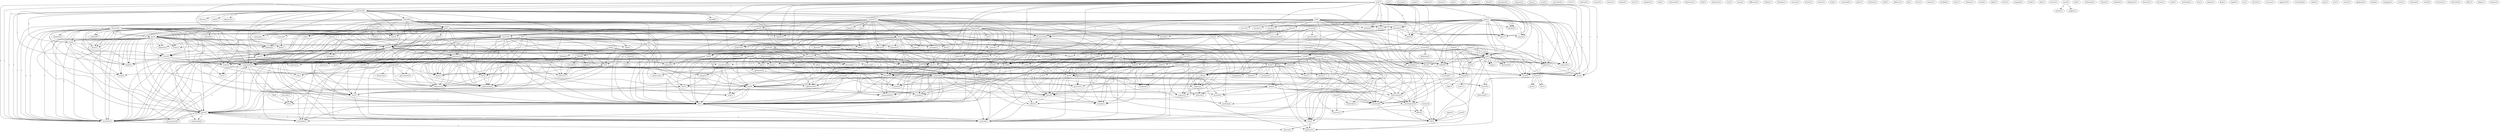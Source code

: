 digraph G {
  outcome [ label="outcome(2)" ];
  come [ label="come(3)" ];
  run [ label="run(2)" ];
  didn [ label="didn(2)" ];
  patience [ label="patience(1)" ];
  occurred [ label="occurred(2)" ];
  beginning [ label="beginning(1)" ];
  end [ label="end(5)" ];
  compound [ label="compound(10)" ];
  end [ label="end(1)" ];
  tragedy [ label="tragedy(3)" ];
  action [ label="action(3)" ];
  face [ label="face(1)" ];
  decrease [ label="decrease(1)" ];
  felt [ label="felt(2)" ];
  dislodge [ label="dislodge(1)" ];
  time [ label="time(11)" ];
  take [ label="take(4)" ];
  step [ label="step(1)" ];
  decision [ label="decision(8)" ];
  fire [ label="fire(1)" ];
  force [ label="force(1)" ];
  immolate [ label="immolate(1)" ];
  fire [ label="fire(4)" ];
  withhold [ label="withhold(1)" ];
  harm [ label="harm(1)" ];
  gas [ label="gas(16)" ];
  surrender [ label="surrender(2)" ];
  use [ label="use(2)" ];
  responsibility [ label="responsibility(3)" ];
  authority [ label="authority(1)" ];
  surrender [ label="surrender(1)" ];
  change [ label="change(1)" ];
  force [ label="force(2)" ];
  cause [ label="cause(2)" ];
  health [ label="health(1)" ];
  make [ label="make(4)" ];
  ammunition [ label="ammunition(2)" ];
  tear [ label="tear(5)" ];
  mind [ label="mind(2)" ];
  call [ label="call(1)" ];
  building [ label="building(2)" ];
  went [ label="went(1)" ];
  explosion [ label="explosion(1)" ];
  resign [ label="resign(1)" ];
  plan [ label="plan(2)" ];
  included [ label="included(1)" ];
  siege [ label="siege(1)" ];
  reno [ label="reno(1)" ];
  operation [ label="operation(5)" ];
  outlined [ label="outlined(1)" ];
  describe [ label="describe(3)" ];
  suicide [ label="suicide(2)" ];
  mass [ label="mass(1)" ];
  answer [ label="answer(4)" ];
  increase [ label="increase(3)" ];
  happen [ label="happen(2)" ];
  asked [ label="asked(7)" ];
  phone [ label="phone(1)" ];
  hear [ label="hear(1)" ];
  conversation [ label="conversation(2)" ];
  comment [ label="comment(1)" ];
  possibility [ label="possibility(1)" ];
  discussed [ label="discussed(1)" ];
  decided [ label="decided(1)" ];
  believe [ label="believe(1)" ];
  minute [ label="minute(1)" ];
  persuade [ label="persuade(1)" ];
  pressure [ label="pressure(1)" ];
  tell [ label="tell(4)" ];
  wait [ label="wait(2)" ];
  talked [ label="talked(4)" ];
  weekend [ label="weekend(1)" ];
  move [ label="move(2)" ];
  number [ label="number(7)" ];
  live [ label="live(1)" ];
  case [ label="case(2)" ];
  cult [ label="cult(2)" ];
  something [ label="something(3)" ];
  reason [ label="reason(3)" ];
  seemed [ label="seemed(2)" ];
  one [ label="one(2)" ];
  limit [ label="limit(1)" ];
  way [ label="way(6)" ];
  maintain [ label="maintain(1)" ];
  progress [ label="progress(2)" ];
  made [ label="made(5)" ];
  danger [ label="danger(1)" ];
  coverage [ label="coverage(1)" ];
  intensity [ label="intensity(1)" ];
  passage [ label="passage(3)" ];
  quality [ label="quality(1)" ];
  lot [ label="lot(3)" ];
  learned [ label="learned(1)" ];
  work [ label="work(1)" ];
  stay [ label="stay(2)" ];
  question [ label="question(10)" ];
  yesterday [ label="yesterday(9)" ];
  fact [ label="fact(2)" ];
  circumstance [ label="circumstance(2)" ];
  nonshooting [ label="nonshooting(1)" ];
  breathed [ label="breathed(1)" ];
  anybody [ label="anybody(2)" ];
  violated [ label="violated(1)" ];
  law [ label="law(5)" ];
  decency [ label="decency(1)" ];
  analysis [ label="analysis(1)" ];
  chance [ label="chance(1)" ];
  split [ label="split(1)" ];
  knew [ label="knew(3)" ];
  bus [ label="bus(1)" ];
  standoff [ label="standoff(1)" ];
  country [ label="country(3)" ];
  wanted [ label="wanted(4)" ];
  go [ label="go(9)" ];
  damage [ label="damage(1)" ];
  history [ label="history(1)" ];
  day [ label="day(5)" ];
  meet [ label="meet(1)" ];
  detail [ label="detail(1)" ];
  objective [ label="objective(1)" ];
  kind [ label="kind(1)" ];
  add [ label="add(1)" ];
  killed [ label="killed(4)" ];
  assume [ label="assume(2)" ];
  announced [ label="announced(1)" ];
  today [ label="today(3)" ];
  view [ label="view(1)" ];
  period [ label="period(1)" ];
  congress [ label="congress(1)" ];
  found [ label="found(1)" ];
  bring [ label="bring(3)" ];
  evidence [ label="evidence(2)" ];
  bear [ label="bear(1)" ];
  loss [ label="loss(3)" ];
  bloodshed [ label="bloodshed(1)" ];
  situation [ label="situation(6)" ];
  life [ label="life(4)" ];
  perception [ label="perception(1)" ];
  response [ label="response(1)" ];
  bears [ label="bears(1)" ];
  avoid [ label="avoid(1)" ];
  janet [ label="janet(4)" ];
  speculated [ label="speculated(1)" ];
  hour [ label="hour(1)" ];
  reported [ label="reported(1)" ];
  branch [ label="branch(1)" ];
  nature [ label="nature(1)" ];
  placed [ label="placed(1)" ];
  larry [ label="larry(1)" ];
  department [ label="department(2)" ];
  appreciation [ label="appreciation(1)" ];
  express [ label="express(1)" ];
  front [ label="front(1)" ];
  religion [ label="religion(2)" ];
  job [ label="job(2)" ];
  believed [ label="believed(1)" ];
  complete [ label="complete(1)" ];
  thought [ label="thought(5)" ];
  significance [ label="significance(1)" ];
  look [ label="look(1)" ];
  edt [ label="edt(1)" ];
  risk [ label="risk(2)" ];
  th [ label="th(2)" ];
  enforce [ label="enforce(1)" ];
  line [ label="line(2)" ];
  weaponry [ label="weaponry(1)" ];
  duty [ label="duty(2)" ];
  confronted [ label="confronted(1)" ];
  enforcement [ label="enforcement(3)" ];
  investigation [ label="investigation(4)" ];
  kill [ label="kill(1)" ];
  know [ label="know(6)" ];
  kill [ label="kill(1)" ];
  right [ label="right(1)" ];
  implementation [ label="implementation(1)" ];
  thing [ label="thing(4)" ];
  support [ label="support(3)" ];
  course [ label="course(2)" ];
  proceed [ label="proceed(1)" ];
  practice [ label="practice(1)" ];
  happened [ label="happened(4)" ];
  control [ label="control(1)" ];
  involve [ label="involve(2)" ];
  control [ label="control(1)" ];
  saw [ label="saw(2)" ];
  behavior [ label="behavior(1)" ];
  anything [ label="anything(2)" ];
  strategy [ label="strategy(1)" ];
  fanaticism [ label="fanaticism(1)" ];
  hide [ label="hide(1)" ];
  mr [ label="mr(6)" ];
  murder [ label="murder(1)" ];
  point [ label="point(2)" ];
  survive [ label="survive(1)" ];
  destroy [ label="destroy(1)" ];
  television [ label="television(1)" ];
  controlled [ label="controlled(1)" ];
  carnage [ label="carnage(1)" ];
  child [ label="child(1)" ];
  part [ label="part(1)" ];
  covered [ label="covered(1)" ];
  adult [ label="adult(1)" ];
  purpose [ label="purpose(1)" ];
  tomorrow [ label="tomorrow(2)" ];
  rose [ label="rose(1)" ];
  told [ label="told(2)" ];
  press [ label="press(2)" ];
  think [ label="think(7)" ];
  difference [ label="difference(1)" ];
  public [ label="public(1)" ];
  communication [ label="communication(1)" ];
  future [ label="future(3)" ];
  lickety [ label="lickety(1)" ];
  davidian [ label="davidian(1)" ];
  account [ label="account(1)" ];
  permit [ label="permit(1)" ];
  center [ label="center(1)" ];
  took [ label="took(1)" ];
  concluded [ label="concluded(1)" ];
  place [ label="place(1)" ];
  continue [ label="continue(1)" ];
  wind [ label="wind(1)" ];
  address [ label="address(1)" ];
  nothing [ label="nothing(3)" ];
  hospital [ label="hospital(1)" ];
  custody [ label="custody(1)" ];
  sunday [ label="sunday(3)" ];
  statement [ label="statement(3)" ];
  cooperate [ label="cooperate(2)" ];
  government [ label="government(3)" ];
  hq [ label="hq(1)" ];
  burn [ label="burn(1)" ];
  review [ label="review(1)" ];
  eye [ label="eye(1)" ];
  past [ label="past(1)" ];
  military [ label="military(1)" ];
  consideration [ label="consideration(1)" ];
  release [ label="release(1)" ];
  effect [ label="effect(1)" ];
  briefing [ label="briefing(1)" ];
  show [ label="show(1)" ];
  violence [ label="violence(1)" ];
  treasury [ label="treasury(3)" ];
  launch [ label="launch(1)" ];
  uncover [ label="uncover(1)" ];
  undertake [ label="undertake(1)" ];
  stand [ label="stand(1)" ];
  protect [ label="protect(2)" ];
  exchange [ label="exchange(1)" ];
  review [ label="review(1)" ];
  opinion [ label="opinion(1)" ];
  night [ label="night(1)" ];
  shoot [ label="shoot(1)" ];
  ask [ label="ask(3)" ];
  janet [ label="janet(1)" ];
  engaged [ label="engaged(1)" ];
  trade [ label="trade(1)" ];
  unfold [ label="unfold(1)" ];
  side [ label="side(1)" ];
  someplace [ label="someplace(1)" ];
  fashion [ label="fashion(1)" ];
  recognize [ label="recognize(1)" ];
  receive [ label="receive(1)" ];
  word [ label="word(2)" ];
  anyone [ label="anyone(1)" ];
  suggest [ label="suggest(1)" ];
  batf [ label="batf(1)" ];
  sarah [ label="sarah(1)" ];
  understood [ label="understood(1)" ];
  analyze [ label="analyze(2)" ];
  inclination [ label="inclination(1)" ];
  human [ label="human(1)" ];
  general [ label="general(8)" ];
  agreement [ label="agreement(2)" ];
  house [ label="house(2)" ];
  bombed [ label="bombed(1)" ];
  light [ label="light(1)" ];
  came [ label="came(1)" ];
  judgment [ label="judgment(1)" ];
  disaster [ label="disaster(1)" ];
  become [ label="become(1)" ];
  effort [ label="effort(2)" ];
  radio [ label="radio(1)" ];
  individual [ label="individual(1)" ];
  february [ label="february(1)" ];
  rise [ label="rise(1)" ];
  garden [ label="garden(1)" ];
  king [ label="king(1)" ];
  signed [ label="signed(1)" ];
  isn [ label="isn(1)" ];
  session [ label="session(1)" ];
  concern [ label="concern(1)" ];
  koresh [ label="koresh(3)" ];
  join [ label="join(1)" ];
  appeared [ label="appeared(1)" ];
  justice [ label="justice(3)" ];
  pursued [ label="pursued(1)" ];
  everything [ label="everything(1)" ];
  bureau [ label="bureau(2)" ];
  called [ label="called(1)" ];
  issue [ label="issue(1)" ];
  spin [ label="spin(1)" ];
  morning [ label="morning(1)" ];
  sort [ label="sort(1)" ];
  record [ label="record(1)" ];
  attorney [ label="attorney(9)" ];
  applause [ label="applause(2)" ];
  thank [ label="thank(2)" ];
  campaign [ label="campaign(1)" ];
  edt [ label="edt(1)" ];
  reno [ label="reno(7)" ];
  scene [ label="scene(1)" ];
  confront [ label="confront(2)" ];
  regret [ label="regret(1)" ];
  world [ label="world(2)" ];
  president [ label="president(25)" ];
  distance [ label="distance(2)" ];
  secretary [ label="secretary(1)" ];
  described [ label="described(1)" ];
  fbi [ label="fbi(9)" ];
  office [ label="office(1)" ];
  waco [ label="waco(3)" ];
  began [ label="began(1)" ];
  inquiry [ label="inquiry(2)" ];
  outcome -> come [ label="1" ];
  outcome -> run [ label="1" ];
  outcome -> didn [ label="1" ];
  outcome -> patience [ label="1" ];
  occurred -> beginning [ label="1" ];
  occurred -> end [ label="1" ];
  occurred -> compound [ label="1" ];
  occurred -> end [ label="1" ];
  occurred -> tragedy [ label="1" ];
  occurred -> action [ label="1" ];
  felt -> dislodge [ label="1" ];
  felt -> come [ label="1" ];
  felt -> compound [ label="1" ];
  felt -> time [ label="1" ];
  felt -> take [ label="1" ];
  felt -> step [ label="1" ];
  decision -> fire [ label="1" ];
  decision -> force [ label="1" ];
  decision -> immolate [ label="1" ];
  decision -> fire [ label="1" ];
  decision -> withhold [ label="1" ];
  decision -> come [ label="1" ];
  decision -> harm [ label="1" ];
  decision -> compound [ label="1" ];
  decision -> gas [ label="1" ];
  decision -> surrender [ label="1" ];
  decision -> use [ label="1" ];
  decision -> take [ label="1" ];
  decision -> responsibility [ label="1" ];
  decision -> authority [ label="1" ];
  decision -> surrender [ label="1" ];
  decision -> change [ label="1" ];
  decision -> force [ label="1" ];
  decision -> cause [ label="1" ];
  decision -> health [ label="1" ];
  decision -> make [ label="1" ];
  decision -> ammunition [ label="1" ];
  decision -> tear [ label="1" ];
  decision -> mind [ label="1" ];
  decision -> call [ label="1" ];
  fire -> force [ label="1" ];
  fire -> building [ label="1" ];
  fire -> come [ label="1" ];
  fire -> harm [ label="1" ];
  fire -> compound [ label="1" ];
  fire -> gas [ label="1" ];
  fire -> surrender [ label="1" ];
  fire -> surrender [ label="1" ];
  fire -> force [ label="1" ];
  fire -> cause [ label="1" ];
  fire -> health [ label="1" ];
  fire -> tear [ label="1" ];
  fire -> went [ label="1" ];
  fire -> mind [ label="1" ];
  fire -> explosion [ label="1" ];
  plan -> force [ label="1" ];
  plan -> included [ label="1" ];
  plan -> end [ label="1" ];
  plan -> fire [ label="1" ];
  plan -> withhold [ label="1" ];
  plan -> come [ label="1" ];
  plan -> harm [ label="1" ];
  plan -> compound [ label="1" ];
  plan -> gas [ label="1" ];
  plan -> end [ label="1" ];
  plan -> surrender [ label="1" ];
  plan -> use [ label="1" ];
  plan -> surrender [ label="1" ];
  plan -> force [ label="1" ];
  plan -> cause [ label="1" ];
  plan -> health [ label="1" ];
  plan -> ammunition [ label="1" ];
  plan -> tear [ label="1" ];
  plan -> siege [ label="1" ];
  reno -> operation [ label="1" ];
  reno -> outlined [ label="1" ];
  reno -> describe [ label="2" ];
  reno -> suicide [ label="1" ];
  reno -> mass [ label="1" ];
  reno -> answer [ label="1" ];
  reno -> increase [ label="1" ];
  reno -> end [ label="1" ];
  reno -> happen [ label="1" ];
  reno -> asked [ label="2" ];
  reno -> compound [ label="1" ];
  reno -> phone [ label="1" ];
  reno -> hear [ label="1" ];
  reno -> conversation [ label="1" ];
  reno -> end [ label="1" ];
  reno -> surrender [ label="1" ];
  reno -> comment [ label="1" ];
  reno -> possibility [ label="1" ];
  reno -> discussed [ label="1" ];
  reno -> decided [ label="1" ];
  reno -> believe [ label="1" ];
  reno -> minute [ label="1" ];
  reno -> persuade [ label="1" ];
  reno -> pressure [ label="1" ];
  reno -> surrender [ label="1" ];
  reno -> tell [ label="3" ];
  reno -> wait [ label="1" ];
  reno -> talked [ label="1" ];
  reno -> weekend [ label="1" ];
  reno -> move [ label="1" ];
  number -> live [ label="1" ];
  number -> case [ label="1" ];
  number -> cult [ label="1" ];
  number -> something [ label="1" ];
  number -> increase [ label="1" ];
  number -> come [ label="1" ];
  number -> compound [ label="1" ];
  number -> reason [ label="1" ];
  number -> seemed [ label="1" ];
  number -> one [ label="2" ];
  number -> limit [ label="1" ];
  number -> way [ label="1" ];
  number -> time [ label="1" ];
  number -> maintain [ label="1" ];
  number -> progress [ label="1" ];
  number -> believe [ label="1" ];
  number -> made [ label="1" ];
  number -> danger [ label="1" ];
  number -> coverage [ label="1" ];
  number -> intensity [ label="1" ];
  number -> passage [ label="1" ];
  number -> quality [ label="1" ];
  number -> lot [ label="1" ];
  learned -> work [ label="1" ];
  learned -> stay [ label="1" ];
  learned -> fire [ label="1" ];
  learned -> compound [ label="1" ];
  learned -> question [ label="1" ];
  learned -> yesterday [ label="1" ];
  learned -> fact [ label="1" ];
  learned -> went [ label="1" ];
  learned -> mind [ label="1" ];
  learned -> explosion [ label="1" ];
  force -> circumstance [ label="1" ];
  force -> come [ label="1" ];
  force -> compound [ label="1" ];
  force -> run [ label="1" ];
  force -> surrender [ label="1" ];
  force -> nonshooting [ label="1" ];
  force -> surrender [ label="1" ];
  force -> breathed [ label="1" ];
  force -> anybody [ label="1" ];
  violated -> law [ label="1" ];
  violated -> decency [ label="1" ];
  knew -> compound [ label="1" ];
  knew -> gas [ label="1" ];
  knew -> bus [ label="1" ];
  operation -> standoff [ label="1" ];
  operation -> country [ label="1" ];
  operation -> wanted [ label="1" ];
  operation -> building [ label="1" ];
  operation -> go [ label="1" ];
  operation -> stay [ label="1" ];
  operation -> damage [ label="1" ];
  operation -> history [ label="1" ];
  operation -> increase [ label="1" ];
  operation -> day [ label="1" ];
  operation -> compound [ label="1" ];
  operation -> meet [ label="1" ];
  operation -> gas [ label="1" ];
  operation -> surrender [ label="1" ];
  operation -> detail [ label="1" ];
  operation -> use [ label="1" ];
  operation -> persuade [ label="1" ];
  operation -> pressure [ label="1" ];
  operation -> surrender [ label="1" ];
  operation -> cause [ label="1" ];
  operation -> make [ label="1" ];
  operation -> tear [ label="1" ];
  operation -> objective [ label="1" ];
  operation -> kind [ label="1" ];
  case -> cult [ label="1" ];
  case -> killed [ label="1" ];
  case -> come [ label="1" ];
  case -> one [ label="1" ];
  case -> progress [ label="1" ];
  case -> made [ label="1" ];
  assume -> announced [ label="1" ];
  assume -> today [ label="1" ];
  assume -> run [ label="1" ];
  assume -> didn [ label="1" ];
  assume -> view [ label="1" ];
  assume -> patience [ label="1" ];
  country -> period [ label="1" ];
  country -> time [ label="1" ];
  bring -> evidence [ label="1" ];
  bring -> bear [ label="1" ];
  bring -> end [ label="1" ];
  bring -> loss [ label="1" ];
  bring -> end [ label="1" ];
  bring -> bloodshed [ label="1" ];
  bring -> situation [ label="1" ];
  bring -> life [ label="1" ];
  janet -> outlined [ label="1" ];
  janet -> describe [ label="2" ];
  janet -> suicide [ label="1" ];
  janet -> mass [ label="1" ];
  janet -> answer [ label="1" ];
  janet -> end [ label="1" ];
  janet -> happen [ label="1" ];
  janet -> asked [ label="2" ];
  janet -> phone [ label="1" ];
  janet -> hear [ label="1" ];
  janet -> conversation [ label="1" ];
  janet -> end [ label="1" ];
  janet -> comment [ label="1" ];
  janet -> possibility [ label="1" ];
  janet -> decided [ label="1" ];
  janet -> believe [ label="1" ];
  janet -> minute [ label="1" ];
  janet -> tell [ label="3" ];
  janet -> wait [ label="1" ];
  janet -> talked [ label="1" ];
  janet -> move [ label="1" ];
  cult -> come [ label="1" ];
  department -> appreciation [ label="1" ];
  department -> express [ label="1" ];
  department -> front [ label="1" ];
  department -> religion [ label="1" ];
  department -> job [ label="1" ];
  department -> believed [ label="1" ];
  something -> increase [ label="1" ];
  something -> time [ label="1" ];
  something -> thought [ label="1" ];
  something -> passage [ label="1" ];
  something -> significance [ label="1" ];
  edt -> law [ label="1" ];
  edt -> killed [ label="1" ];
  edt -> risk [ label="1" ];
  edt -> compound [ label="1" ];
  edt -> th [ label="1" ];
  edt -> enforce [ label="1" ];
  edt -> line [ label="1" ];
  edt -> ammunition [ label="1" ];
  edt -> weaponry [ label="1" ];
  edt -> duty [ label="1" ];
  law -> evidence [ label="1" ];
  law -> risk [ label="1" ];
  law -> bear [ label="1" ];
  law -> compound [ label="1" ];
  law -> enforcement [ label="3" ];
  law -> situation [ label="1" ];
  law -> investigation [ label="1" ];
  law -> decency [ label="1" ];
  law -> ammunition [ label="1" ];
  law -> weaponry [ label="1" ];
  wanted -> building [ label="1" ];
  wanted -> go [ label="1" ];
  wanted -> stay [ label="1" ];
  wanted -> damage [ label="1" ];
  wanted -> compound [ label="1" ];
  wanted -> gas [ label="1" ];
  wanted -> way [ label="1" ];
  wanted -> time [ label="1" ];
  wanted -> thought [ label="1" ];
  wanted -> use [ label="1" ];
  wanted -> kill [ label="1" ];
  wanted -> know [ label="1" ];
  wanted -> cause [ label="1" ];
  wanted -> make [ label="1" ];
  wanted -> tear [ label="1" ];
  wanted -> move [ label="1" ];
  wanted -> kill [ label="1" ];
  right -> implementation [ label="1" ];
  right -> period [ label="1" ];
  right -> time [ label="1" ];
  right -> thing [ label="1" ];
  right -> support [ label="1" ];
  right -> take [ label="1" ];
  right -> know [ label="1" ];
  right -> religion [ label="1" ];
  right -> responsibility [ label="1" ];
  right -> course [ label="1" ];
  right -> proceed [ label="1" ];
  right -> practice [ label="1" ];
  happened -> building [ label="1" ];
  happened -> circumstance [ label="1" ];
  happened -> control [ label="1" ];
  happened -> fire [ label="1" ];
  happened -> involve [ label="1" ];
  happened -> compound [ label="1" ];
  happened -> way [ label="1" ];
  happened -> time [ label="1" ];
  happened -> conversation [ label="1" ];
  happened -> control [ label="1" ];
  happened -> thought [ label="1" ];
  happened -> yesterday [ label="1" ];
  happened -> saw [ label="1" ];
  happened -> take [ label="1" ];
  happened -> behavior [ label="1" ];
  happened -> kill [ label="1" ];
  happened -> anything [ label="1" ];
  happened -> strategy [ label="1" ];
  happened -> kill [ label="1" ];
  happened -> life [ label="1" ];
  mr -> outlined [ label="2" ];
  mr -> describe [ label="3" ];
  mr -> suicide [ label="1" ];
  mr -> mass [ label="1" ];
  mr -> murder [ label="1" ];
  mr -> point [ label="1" ];
  mr -> answer [ label="1" ];
  mr -> asked [ label="1" ];
  mr -> phone [ label="2" ];
  mr -> survive [ label="1" ];
  mr -> hear [ label="2" ];
  mr -> th [ label="1" ];
  mr -> conversation [ label="2" ];
  mr -> surrender [ label="1" ];
  mr -> destroy [ label="1" ];
  mr -> possibility [ label="1" ];
  mr -> decided [ label="2" ];
  mr -> yesterday [ label="1" ];
  mr -> minute [ label="2" ];
  mr -> situation [ label="1" ];
  mr -> surrender [ label="1" ];
  mr -> tell [ label="3" ];
  killed -> controlled [ label="1" ];
  killed -> risk [ label="1" ];
  killed -> compound [ label="1" ];
  killed -> enforce [ label="1" ];
  killed -> carnage [ label="1" ];
  killed -> responsibility [ label="1" ];
  killed -> line [ label="2" ];
  killed -> ammunition [ label="1" ];
  killed -> weaponry [ label="1" ];
  killed -> duty [ label="2" ];
  go -> stay [ label="1" ];
  go -> damage [ label="1" ];
  go -> answer [ label="1" ];
  go -> child [ label="1" ];
  go -> part [ label="1" ];
  go -> happen [ label="1" ];
  go -> gas [ label="2" ];
  go -> question [ label="1" ];
  go -> run [ label="1" ];
  go -> covered [ label="1" ];
  go -> didn [ label="1" ];
  go -> use [ label="1" ];
  go -> support [ label="1" ];
  go -> adult [ label="1" ];
  go -> kill [ label="1" ];
  go -> religion [ label="1" ];
  go -> purpose [ label="1" ];
  go -> tell [ label="1" ];
  go -> force [ label="1" ];
  go -> cause [ label="1" ];
  go -> make [ label="1" ];
  go -> breathed [ label="1" ];
  go -> tear [ label="2" ];
  go -> tomorrow [ label="1" ];
  go -> kill [ label="1" ];
  go -> practice [ label="1" ];
  go -> anybody [ label="1" ];
  stay -> compound [ label="1" ];
  describe -> answer [ label="1" ];
  describe -> phone [ label="1" ];
  describe -> told [ label="1" ];
  describe -> hear [ label="1" ];
  describe -> conversation [ label="1" ];
  describe -> detail [ label="1" ];
  describe -> minute [ label="1" ];
  evidence -> time [ label="1" ];
  evidence -> think [ label="1" ];
  evidence -> passage [ label="1" ];
  suicide -> public [ label="1" ];
  point -> communication [ label="1" ];
  point -> seemed [ label="1" ];
  point -> yesterday [ label="1" ];
  risk -> day [ label="1" ];
  risk -> future [ label="1" ];
  risk -> tomorrow [ label="1" ];
  answer -> child [ label="2" ];
  answer -> compound [ label="1" ];
  answer -> gas [ label="2" ];
  answer -> question [ label="2" ];
  answer -> run [ label="2" ];
  answer -> th [ label="1" ];
  answer -> enforce [ label="1" ];
  answer -> adult [ label="2" ];
  answer -> kill [ label="2" ];
  answer -> purpose [ label="2" ];
  answer -> tell [ label="2" ];
  answer -> force [ label="2" ];
  answer -> line [ label="1" ];
  answer -> breathed [ label="2" ];
  answer -> ammunition [ label="1" ];
  answer -> tear [ label="2" ];
  answer -> kill [ label="2" ];
  answer -> weaponry [ label="1" ];
  answer -> duty [ label="1" ];
  answer -> anybody [ label="2" ];
  control -> behavior [ label="1" ];
  increase -> compound [ label="1" ];
  increase -> time [ label="2" ];
  increase -> surrender [ label="1" ];
  increase -> persuade [ label="1" ];
  increase -> pressure [ label="1" ];
  increase -> surrender [ label="1" ];
  increase -> passage [ label="2" ];
  end -> loss [ label="1" ];
  end -> comment [ label="1" ];
  end -> tragedy [ label="1" ];
  end -> believe [ label="1" ];
  end -> bloodshed [ label="1" ];
  end -> tell [ label="1" ];
  end -> wait [ label="1" ];
  end -> talked [ label="1" ];
  end -> siege [ label="1" ];
  end -> move [ label="1" ];
  end -> life [ label="1" ];
  fire -> come [ label="1" ];
  fire -> harm [ label="1" ];
  fire -> compound [ label="1" ];
  fire -> gas [ label="1" ];
  fire -> surrender [ label="1" ];
  fire -> surrender [ label="1" ];
  fire -> force [ label="1" ];
  fire -> cause [ label="1" ];
  fire -> health [ label="1" ];
  fire -> tear [ label="1" ];
  fire -> went [ label="1" ];
  fire -> mind [ label="1" ];
  fire -> explosion [ label="1" ];
  nothing -> come [ label="1" ];
  nothing -> hospital [ label="1" ];
  nothing -> know [ label="1" ];
  nothing -> make [ label="1" ];
  nothing -> custody [ label="1" ];
  nothing -> anybody [ label="1" ];
  sunday -> told [ label="1" ];
  sunday -> time [ label="1" ];
  sunday -> end [ label="1" ];
  sunday -> detail [ label="1" ];
  sunday -> comment [ label="1" ];
  sunday -> believe [ label="1" ];
  sunday -> tell [ label="1" ];
  sunday -> wait [ label="1" ];
  sunday -> talked [ label="2" ];
  sunday -> move [ label="1" ];
  loss -> end [ label="1" ];
  loss -> tragedy [ label="1" ];
  statement -> day [ label="2" ];
  statement -> cooperate [ label="1" ];
  statement -> hospital [ label="2" ];
  statement -> yesterday [ label="2" ];
  statement -> know [ label="2" ];
  statement -> custody [ label="2" ];
  statement -> anybody [ label="2" ];
  happen -> control [ label="1" ];
  happen -> government [ label="1" ];
  review -> eye [ label="1" ];
  review -> past [ label="1" ];
  review -> future [ label="1" ];
  come -> compound [ label="1" ];
  come -> surrender [ label="1" ];
  come -> take [ label="1" ];
  come -> surrender [ label="1" ];
  come -> step [ label="1" ];
  asked -> military [ label="2" ];
  asked -> possibility [ label="1" ];
  asked -> thought [ label="2" ];
  asked -> thing [ label="1" ];
  asked -> support [ label="1" ];
  asked -> consideration [ label="1" ];
  asked -> enforcement [ label="1" ];
  asked -> situation [ label="1" ];
  asked -> proceed [ label="1" ];
  public -> day [ label="2" ];
  public -> hospital [ label="2" ];
  public -> yesterday [ label="2" ];
  public -> know [ label="2" ];
  public -> custody [ label="2" ];
  public -> anybody [ label="2" ];
  day -> hospital [ label="1" ];
  day -> future [ label="2" ];
  day -> know [ label="1" ];
  day -> action [ label="1" ];
  day -> custody [ label="1" ];
  day -> anybody [ label="1" ];
  involve -> compound [ label="1" ];
  involve -> way [ label="1" ];
  involve -> time [ label="1" ];
  involve -> thought [ label="1" ];
  involve -> enforcement [ label="1" ];
  involve -> take [ label="1" ];
  involve -> kill [ label="1" ];
  involve -> investigation [ label="1" ];
  involve -> strategy [ label="1" ];
  involve -> kill [ label="1" ];
  today -> gas [ label="1" ];
  today -> didn [ label="1" ];
  today -> effect [ label="1" ];
  compound -> surrender [ label="2" ];
  compound -> bus [ label="1" ];
  compound -> kill [ label="1" ];
  compound -> surrender [ label="2" ];
  compound -> ammunition [ label="1" ];
  compound -> kill [ label="1" ];
  compound -> weaponry [ label="1" ];
  reason -> hospital [ label="2" ];
  reason -> yesterday [ label="2" ];
  reason -> believe [ label="1" ];
  reason -> made [ label="2" ];
  reason -> know [ label="2" ];
  reason -> custody [ label="2" ];
  reason -> anybody [ label="2" ];
  treasury -> think [ label="1" ];
  treasury -> launch [ label="1" ];
  treasury -> religion [ label="1" ];
  treasury -> anything [ label="1" ];
  treasury -> investigation [ label="2" ];
  treasury -> believed [ label="1" ];
  treasury -> uncover [ label="1" ];
  treasury -> undertake [ label="1" ];
  protect -> exchange [ label="1" ];
  review -> eye [ label="1" ];
  review -> past [ label="1" ];
  review -> future [ label="1" ];
  one -> gas [ label="2" ];
  one -> limit [ label="1" ];
  one -> way [ label="1" ];
  one -> didn [ label="2" ];
  one -> opinion [ label="1" ];
  one -> military [ label="1" ];
  one -> maintain [ label="1" ];
  one -> thought [ label="1" ];
  one -> progress [ label="1" ];
  one -> made [ label="1" ];
  one -> know [ label="2" ];
  one -> coverage [ label="1" ];
  one -> intensity [ label="1" ];
  one -> make [ label="1" ];
  one -> talked [ label="1" ];
  one -> effect [ label="2" ];
  one -> significance [ label="1" ];
  one -> action [ label="1" ];
  one -> quality [ label="1" ];
  gas -> question [ label="3" ];
  gas -> run [ label="2" ];
  gas -> didn [ label="1" ];
  gas -> surrender [ label="1" ];
  gas -> exchange [ label="1" ];
  gas -> ask [ label="3" ];
  gas -> nonshooting [ label="2" ];
  gas -> yesterday [ label="3" ];
  gas -> adult [ label="2" ];
  gas -> fact [ label="3" ];
  gas -> kill [ label="2" ];
  gas -> purpose [ label="2" ];
  gas -> surrender [ label="1" ];
  gas -> tell [ label="2" ];
  gas -> force [ label="5" ];
  gas -> cause [ label="2" ];
  gas -> health [ label="1" ];
  gas -> make [ label="1" ];
  gas -> effect [ label="1" ];
  gas -> breathed [ label="2" ];
  gas -> tear [ label="2" ];
  gas -> kill [ label="2" ];
  gas -> anybody [ label="2" ];
  janet -> hear [ label="1" ];
  janet -> conversation [ label="1" ];
  janet -> end [ label="1" ];
  janet -> comment [ label="1" ];
  janet -> possibility [ label="1" ];
  janet -> decided [ label="1" ];
  janet -> believe [ label="1" ];
  janet -> minute [ label="1" ];
  janet -> tell [ label="3" ];
  janet -> wait [ label="1" ];
  janet -> talked [ label="1" ];
  janet -> move [ label="1" ];
  way -> kill [ label="1" ];
  way -> talked [ label="1" ];
  way -> action [ label="1" ];
  way -> kill [ label="1" ];
  way -> lot [ label="1" ];
  question -> run [ label="1" ];
  question -> th [ label="1" ];
  question -> military [ label="1" ];
  question -> enforce [ label="1" ];
  question -> adult [ label="1" ];
  question -> consideration [ label="1" ];
  question -> kill [ label="1" ];
  question -> purpose [ label="1" ];
  question -> tell [ label="1" ];
  question -> force [ label="1" ];
  question -> line [ label="1" ];
  question -> breathed [ label="1" ];
  question -> ammunition [ label="1" ];
  question -> tear [ label="1" ];
  question -> unfold [ label="1" ];
  question -> kill [ label="1" ];
  question -> weaponry [ label="1" ];
  question -> duty [ label="1" ];
  question -> anybody [ label="1" ];
  run -> patience [ label="1" ];
  covered -> kind [ label="1" ];
  told -> time [ label="1" ];
  told -> detail [ label="1" ];
  told -> thought [ label="1" ];
  told -> enforcement [ label="1" ];
  told -> take [ label="2" ];
  told -> responsibility [ label="1" ];
  told -> investigation [ label="1" ];
  told -> step [ label="1" ];
  time -> thought [ label="1" ];
  time -> take [ label="1" ];
  time -> kill [ label="1" ];
  time -> step [ label="1" ];
  time -> strategy [ label="1" ];
  time -> passage [ label="2" ];
  time -> kill [ label="1" ];
  think -> someplace [ label="1" ];
  think -> didn [ label="1" ];
  think -> fashion [ label="2" ];
  think -> recognize [ label="1" ];
  think -> launch [ label="1" ];
  think -> thing [ label="1" ];
  think -> view [ label="1" ];
  think -> patience [ label="1" ];
  think -> situation [ label="2" ];
  think -> investigation [ label="1" ];
  think -> passage [ label="1" ];
  didn -> patience [ label="1" ];
  didn -> religion [ label="1" ];
  didn -> effect [ label="1" ];
  didn -> practice [ label="1" ];
  word -> anyone [ label="1" ];
  word -> suggest [ label="1" ];
  th -> enforce [ label="1" ];
  th -> yesterday [ label="1" ];
  th -> religion [ label="1" ];
  th -> situation [ label="1" ];
  th -> line [ label="1" ];
  th -> ammunition [ label="1" ];
  th -> practice [ label="1" ];
  th -> weaponry [ label="1" ];
  th -> duty [ label="1" ];
  conversation -> thought [ label="1" ];
  conversation -> take [ label="1" ];
  conversation -> kill [ label="1" ];
  conversation -> strategy [ label="1" ];
  conversation -> kill [ label="1" ];
  end -> comment [ label="1" ];
  end -> tragedy [ label="1" ];
  end -> believe [ label="1" ];
  end -> bloodshed [ label="1" ];
  end -> tell [ label="1" ];
  end -> wait [ label="1" ];
  end -> talked [ label="1" ];
  end -> siege [ label="1" ];
  end -> move [ label="1" ];
  end -> life [ label="1" ];
  sarah -> bus [ label="1" ];
  surrender -> destroy [ label="1" ];
  control -> behavior [ label="1" ];
  future -> understood [ label="1" ];
  military -> thought [ label="1" ];
  military -> analyze [ label="1" ];
  military -> situation [ label="1" ];
  military -> significance [ label="1" ];
  ask -> thought [ label="1" ];
  ask -> yesterday [ label="1" ];
  ask -> fact [ label="1" ];
  general -> thought [ label="2" ];
  general -> discussed [ label="1" ];
  general -> yesterday [ label="1" ];
  general -> persuade [ label="1" ];
  general -> consideration [ label="1" ];
  general -> front [ label="1" ];
  general -> pressure [ label="1" ];
  general -> take [ label="2" ];
  general -> agreement [ label="1" ];
  general -> kill [ label="1" ];
  general -> job [ label="1" ];
  general -> authority [ label="1" ];
  general -> surrender [ label="1" ];
  general -> step [ label="1" ];
  general -> make [ label="1" ];
  general -> talked [ label="1" ];
  general -> weekend [ label="1" ];
  general -> strategy [ label="1" ];
  general -> significance [ label="1" ];
  general -> action [ label="1" ];
  general -> kill [ label="1" ];
  general -> call [ label="1" ];
  house -> line [ label="1" ];
  house -> ammunition [ label="1" ];
  house -> weaponry [ label="1" ];
  house -> duty [ label="1" ];
  thought -> thing [ label="1" ];
  thought -> support [ label="1" ];
  thought -> take [ label="1" ];
  thought -> kill [ label="1" ];
  thought -> responsibility [ label="1" ];
  thought -> force [ label="1" ];
  thought -> proceed [ label="1" ];
  thought -> significance [ label="1" ];
  thought -> kill [ label="1" ];
  thing -> support [ label="1" ];
  thing -> enforcement [ label="1" ];
  thing -> know [ label="1" ];
  thing -> situation [ label="1" ];
  thing -> proceed [ label="1" ];
  use -> surrender [ label="2" ];
  use -> force [ label="2" ];
  use -> health [ label="2" ];
  use -> make [ label="1" ];
  use -> ammunition [ label="2" ];
  tragedy -> enforcement [ label="1" ];
  tragedy -> light [ label="1" ];
  tragedy -> came [ label="1" ];
  tragedy -> situation [ label="1" ];
  yesterday -> take [ label="1" ];
  yesterday -> fact [ label="1" ];
  yesterday -> kill [ label="1" ];
  yesterday -> know [ label="2" ];
  yesterday -> strategy [ label="1" ];
  yesterday -> action [ label="1" ];
  yesterday -> kill [ label="1" ];
  yesterday -> custody [ label="2" ];
  yesterday -> life [ label="1" ];
  yesterday -> anybody [ label="2" ];
  believe -> wait [ label="3" ];
  believe -> move [ label="3" ];
  analyze -> situation [ label="1" ];
  enforcement -> situation [ label="1" ];
  enforcement -> investigation [ label="1" ];
  take -> kill [ label="1" ];
  take -> responsibility [ label="2" ];
  take -> step [ label="1" ];
  take -> strategy [ label="1" ];
  take -> kill [ label="1" ];
  made -> know [ label="2" ];
  made -> situation [ label="1" ];
  made -> change [ label="1" ];
  made -> effort [ label="1" ];
  made -> mind [ label="1" ];
  made -> custody [ label="2" ];
  made -> life [ label="1" ];
  made -> anybody [ label="2" ];
  agreement -> significance [ label="1" ];
  fact -> know [ label="1" ];
  fact -> lot [ label="1" ];
  kill -> force [ label="1" ];
  kill -> breathed [ label="1" ];
  kill -> anybody [ label="1" ];
  know -> anything [ label="1" ];
  know -> effect [ label="1" ];
  know -> custody [ label="1" ];
  know -> lot [ label="1" ];
  know -> anybody [ label="1" ];
  religion -> believed [ label="1" ];
  february -> situation [ label="1" ];
  february -> line [ label="1" ];
  february -> ammunition [ label="1" ];
  february -> action [ label="1" ];
  february -> practice [ label="1" ];
  february -> weaponry [ label="1" ];
  february -> duty [ label="1" ];
  situation -> life [ label="1" ];
  koresh -> surrender [ label="2" ];
  koresh -> weekend [ label="1" ];
  koresh -> join [ label="1" ];
  justice -> investigation [ label="2" ];
  justice -> uncover [ label="1" ];
  justice -> undertake [ label="1" ];
  pursued -> lot [ label="1" ];
  investigation -> effort [ label="1" ];
  investigation -> uncover [ label="1" ];
  investigation -> life [ label="1" ];
  tell -> force [ label="1" ];
  tell -> wait [ label="1" ];
  tell -> breathed [ label="1" ];
  tell -> tear [ label="1" ];
  tell -> move [ label="1" ];
  tell -> kill [ label="1" ];
  tell -> anybody [ label="1" ];
  bureau -> effort [ label="1" ];
  bureau -> life [ label="1" ];
  force -> breathed [ label="1" ];
  force -> anybody [ label="1" ];
  cause -> health [ label="1" ];
  cause -> make [ label="1" ];
  course -> issue [ label="1" ];
  make -> call [ label="1" ];
  talked -> morning [ label="1" ];
  talked -> action [ label="1" ];
  talked -> move [ label="1" ];
  attorney -> significance [ label="1" ];
  attorney -> action [ label="1" ];
  attorney -> kill [ label="1" ];
  line -> ammunition [ label="1" ];
  line -> weaponry [ label="1" ];
  edt -> ammunition [ label="1" ];
  edt -> weaponry [ label="1" ];
  edt -> duty [ label="1" ];
  reno -> move [ label="1" ];
  ammunition -> tear [ label="1" ];
  tear -> kill [ label="1" ];
  tear -> anybody [ label="1" ];
  regret -> life [ label="1" ];
  effort -> life [ label="1" ];
  president -> government [ label="2" ];
  president -> kill [ label="1" ];
  president -> weaponry [ label="2" ];
  president -> call [ label="1" ];
  president -> duty [ label="2" ];
  president -> distance [ label="2" ];
  president -> anybody [ label="1" ];
  fbi -> lot [ label="2" ];
  kill -> anybody [ label="1" ];
  waco -> life [ label="1" ];
}
